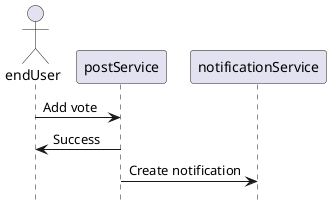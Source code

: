 @startuml
hide footbox

actor endUser

participant postService
participant notificationService

endUser -> postService : Add vote

' To be made async in design
postService -> endUser : Success
postService -> notificationService: Create notification

@enduml